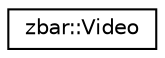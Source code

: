 digraph G
{
  edge [fontname="Helvetica",fontsize="10",labelfontname="Helvetica",labelfontsize="10"];
  node [fontname="Helvetica",fontsize="10",shape=record];
  rankdir=LR;
  Node1 [label="zbar::Video",height=0.2,width=0.4,color="black", fillcolor="white", style="filled",URL="$classzbar_1_1_video.html"];
}
